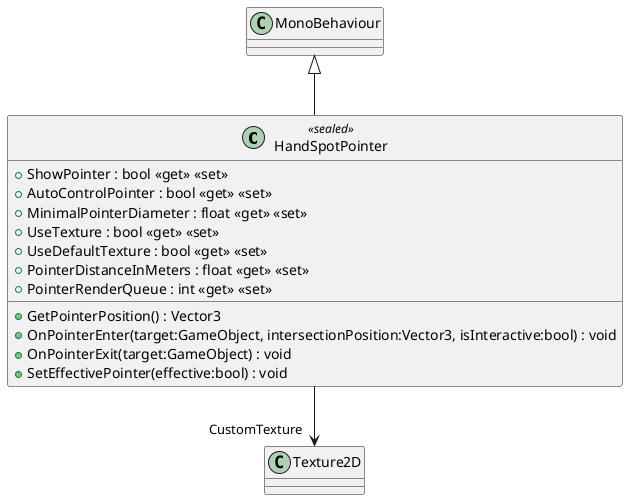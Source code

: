 @startuml
class HandSpotPointer <<sealed>> {
    + ShowPointer : bool <<get>> <<set>>
    + AutoControlPointer : bool <<get>> <<set>>
    + MinimalPointerDiameter : float <<get>> <<set>>
    + UseTexture : bool <<get>> <<set>>
    + UseDefaultTexture : bool <<get>> <<set>>
    + PointerDistanceInMeters : float <<get>> <<set>>
    + PointerRenderQueue : int <<get>> <<set>>
    + GetPointerPosition() : Vector3
    + OnPointerEnter(target:GameObject, intersectionPosition:Vector3, isInteractive:bool) : void
    + OnPointerExit(target:GameObject) : void
    + SetEffectivePointer(effective:bool) : void
}
MonoBehaviour <|-- HandSpotPointer
HandSpotPointer --> "CustomTexture" Texture2D
@enduml
